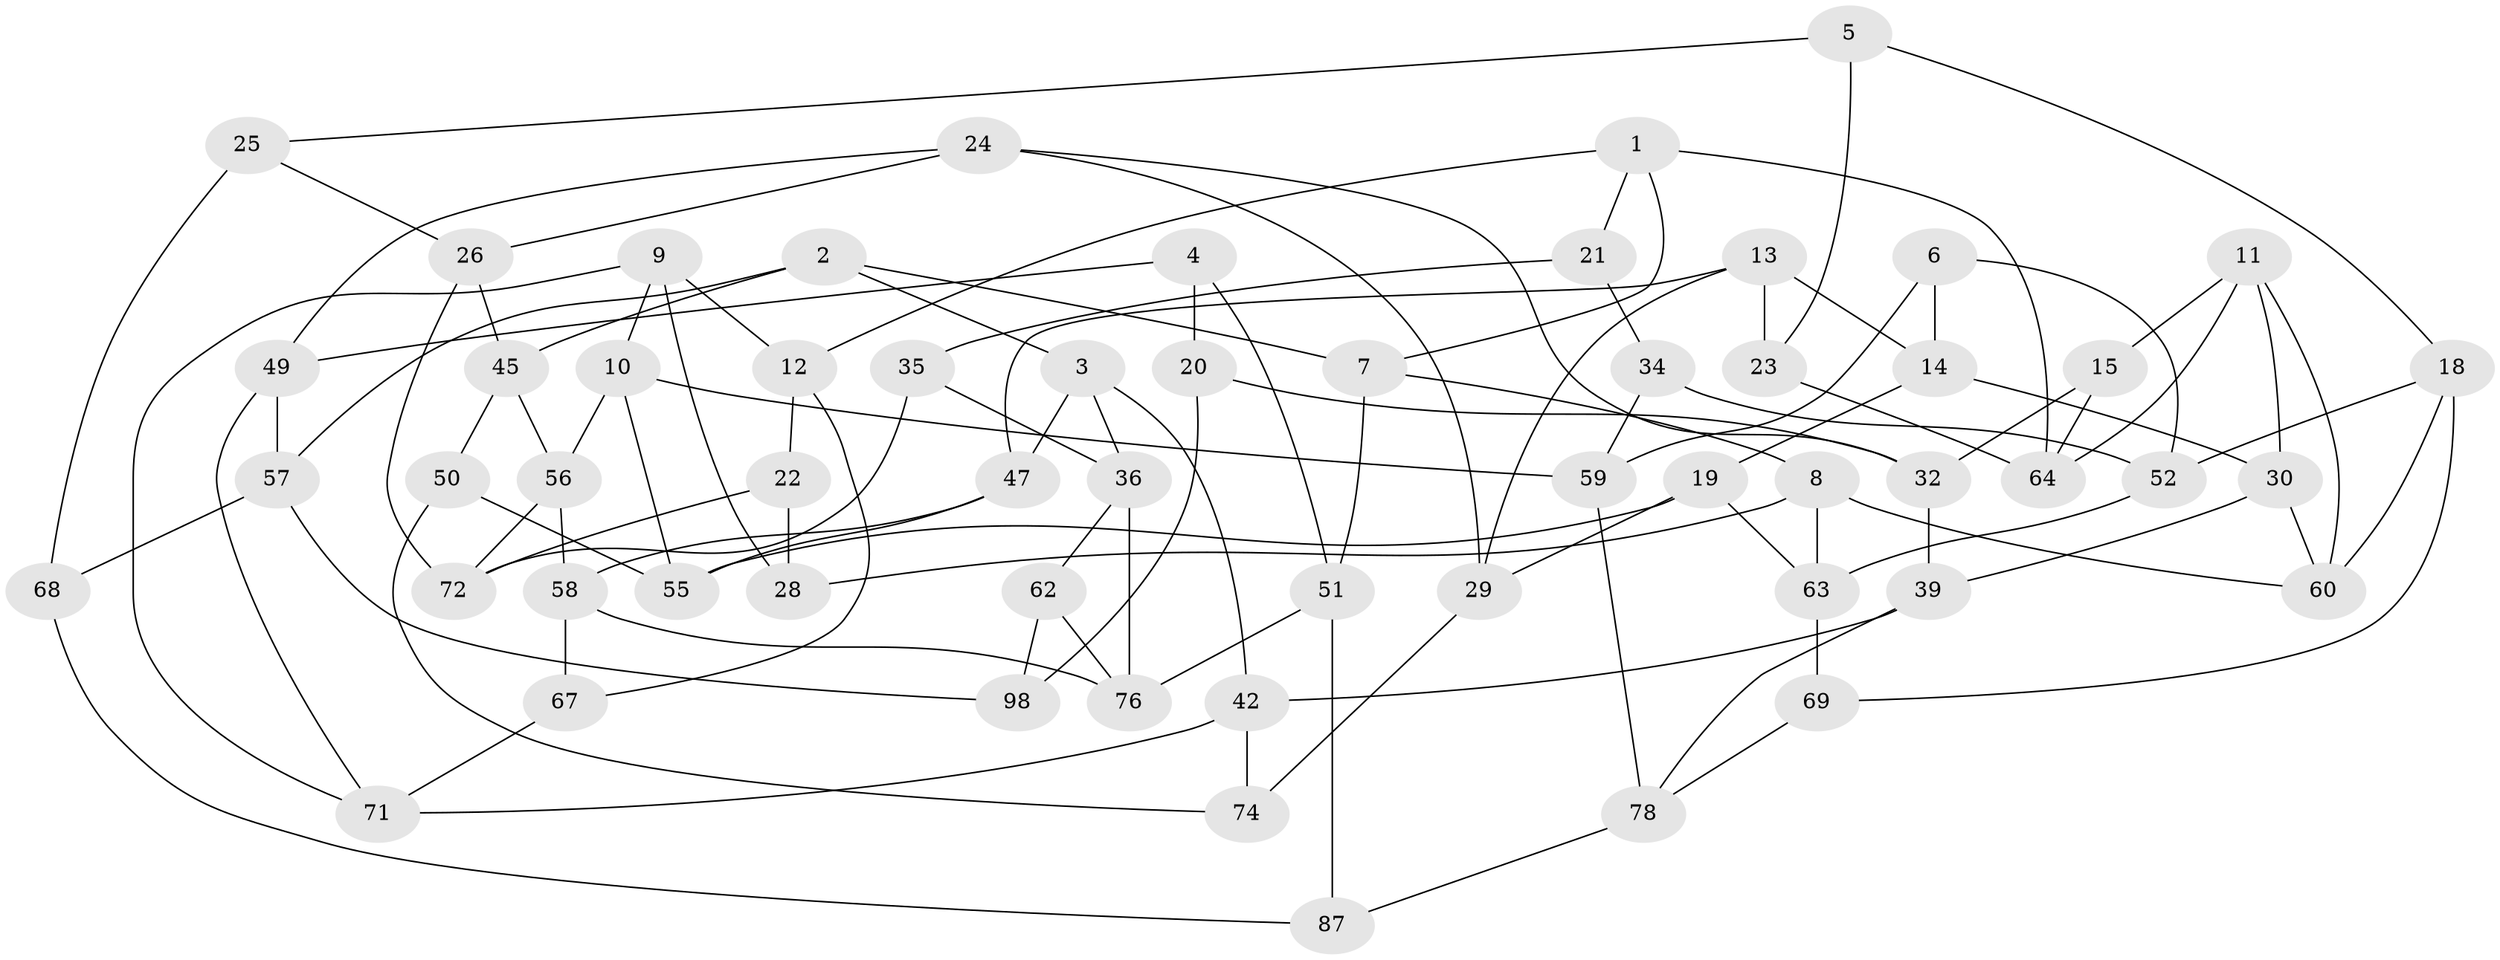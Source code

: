 // original degree distribution, {3: 1.0}
// Generated by graph-tools (version 1.1) at 2025/11/02/21/25 10:11:15]
// undirected, 58 vertices, 106 edges
graph export_dot {
graph [start="1"]
  node [color=gray90,style=filled];
  1 [super="+31"];
  2 [super="+43"];
  3 [super="+38"];
  4;
  5;
  6;
  7 [super="+44"];
  8 [super="+85"];
  9 [super="+83"];
  10 [super="+16"];
  11 [super="+53"];
  12 [super="+92"];
  13 [super="+17"];
  14 [super="+33"];
  15;
  18 [super="+41"];
  19 [super="+27"];
  20;
  21 [super="+73"];
  22;
  23;
  24 [super="+95"];
  25 [super="+54"];
  26 [super="+65"];
  28;
  29 [super="+91"];
  30 [super="+37"];
  32 [super="+97"];
  34 [super="+46"];
  35;
  36 [super="+84"];
  39 [super="+40"];
  42 [super="+89"];
  45 [super="+75"];
  47 [super="+48"];
  49 [super="+61"];
  50;
  51 [super="+80"];
  52 [super="+93"];
  55 [super="+99"];
  56 [super="+81"];
  57 [super="+82"];
  58 [super="+100"];
  59 [super="+90"];
  60 [super="+96"];
  62;
  63 [super="+66"];
  64 [super="+94"];
  67;
  68 [super="+70"];
  69;
  71 [super="+77"];
  72 [super="+86"];
  74;
  76 [super="+88"];
  78 [super="+79"];
  87;
  98;
  1 -- 64;
  1 -- 12;
  1 -- 21;
  1 -- 7;
  2 -- 45;
  2 -- 57;
  2 -- 3;
  2 -- 7;
  3 -- 42;
  3 -- 36;
  3 -- 47;
  4 -- 20;
  4 -- 49;
  4 -- 51;
  5 -- 23;
  5 -- 18;
  5 -- 25;
  6 -- 59;
  6 -- 52;
  6 -- 14;
  7 -- 8;
  7 -- 51;
  8 -- 28;
  8 -- 60;
  8 -- 63;
  9 -- 71;
  9 -- 10;
  9 -- 28;
  9 -- 12;
  10 -- 55;
  10 -- 59;
  10 -- 56;
  11 -- 15;
  11 -- 60;
  11 -- 30;
  11 -- 64;
  12 -- 67;
  12 -- 22;
  13 -- 14;
  13 -- 29;
  13 -- 23;
  13 -- 47;
  14 -- 19;
  14 -- 30;
  15 -- 64;
  15 -- 32;
  18 -- 60;
  18 -- 52;
  18 -- 69;
  19 -- 55;
  19 -- 29;
  19 -- 63;
  20 -- 98;
  20 -- 32;
  21 -- 35;
  21 -- 34 [weight=2];
  22 -- 28;
  22 -- 72;
  23 -- 64;
  24 -- 29;
  24 -- 49;
  24 -- 26;
  24 -- 32;
  25 -- 26;
  25 -- 68 [weight=2];
  26 -- 45;
  26 -- 72;
  29 -- 74;
  30 -- 60;
  30 -- 39;
  32 -- 39;
  34 -- 52;
  34 -- 59;
  35 -- 36;
  35 -- 72;
  36 -- 76;
  36 -- 62;
  39 -- 42;
  39 -- 78;
  42 -- 71;
  42 -- 74;
  45 -- 56;
  45 -- 50;
  47 -- 58;
  47 -- 55;
  49 -- 57;
  49 -- 71;
  50 -- 74;
  50 -- 55;
  51 -- 76;
  51 -- 87;
  52 -- 63;
  56 -- 72;
  56 -- 58;
  57 -- 68;
  57 -- 98;
  58 -- 67;
  58 -- 76;
  59 -- 78;
  62 -- 98;
  62 -- 76;
  63 -- 69;
  67 -- 71;
  68 -- 87;
  69 -- 78;
  78 -- 87;
}
